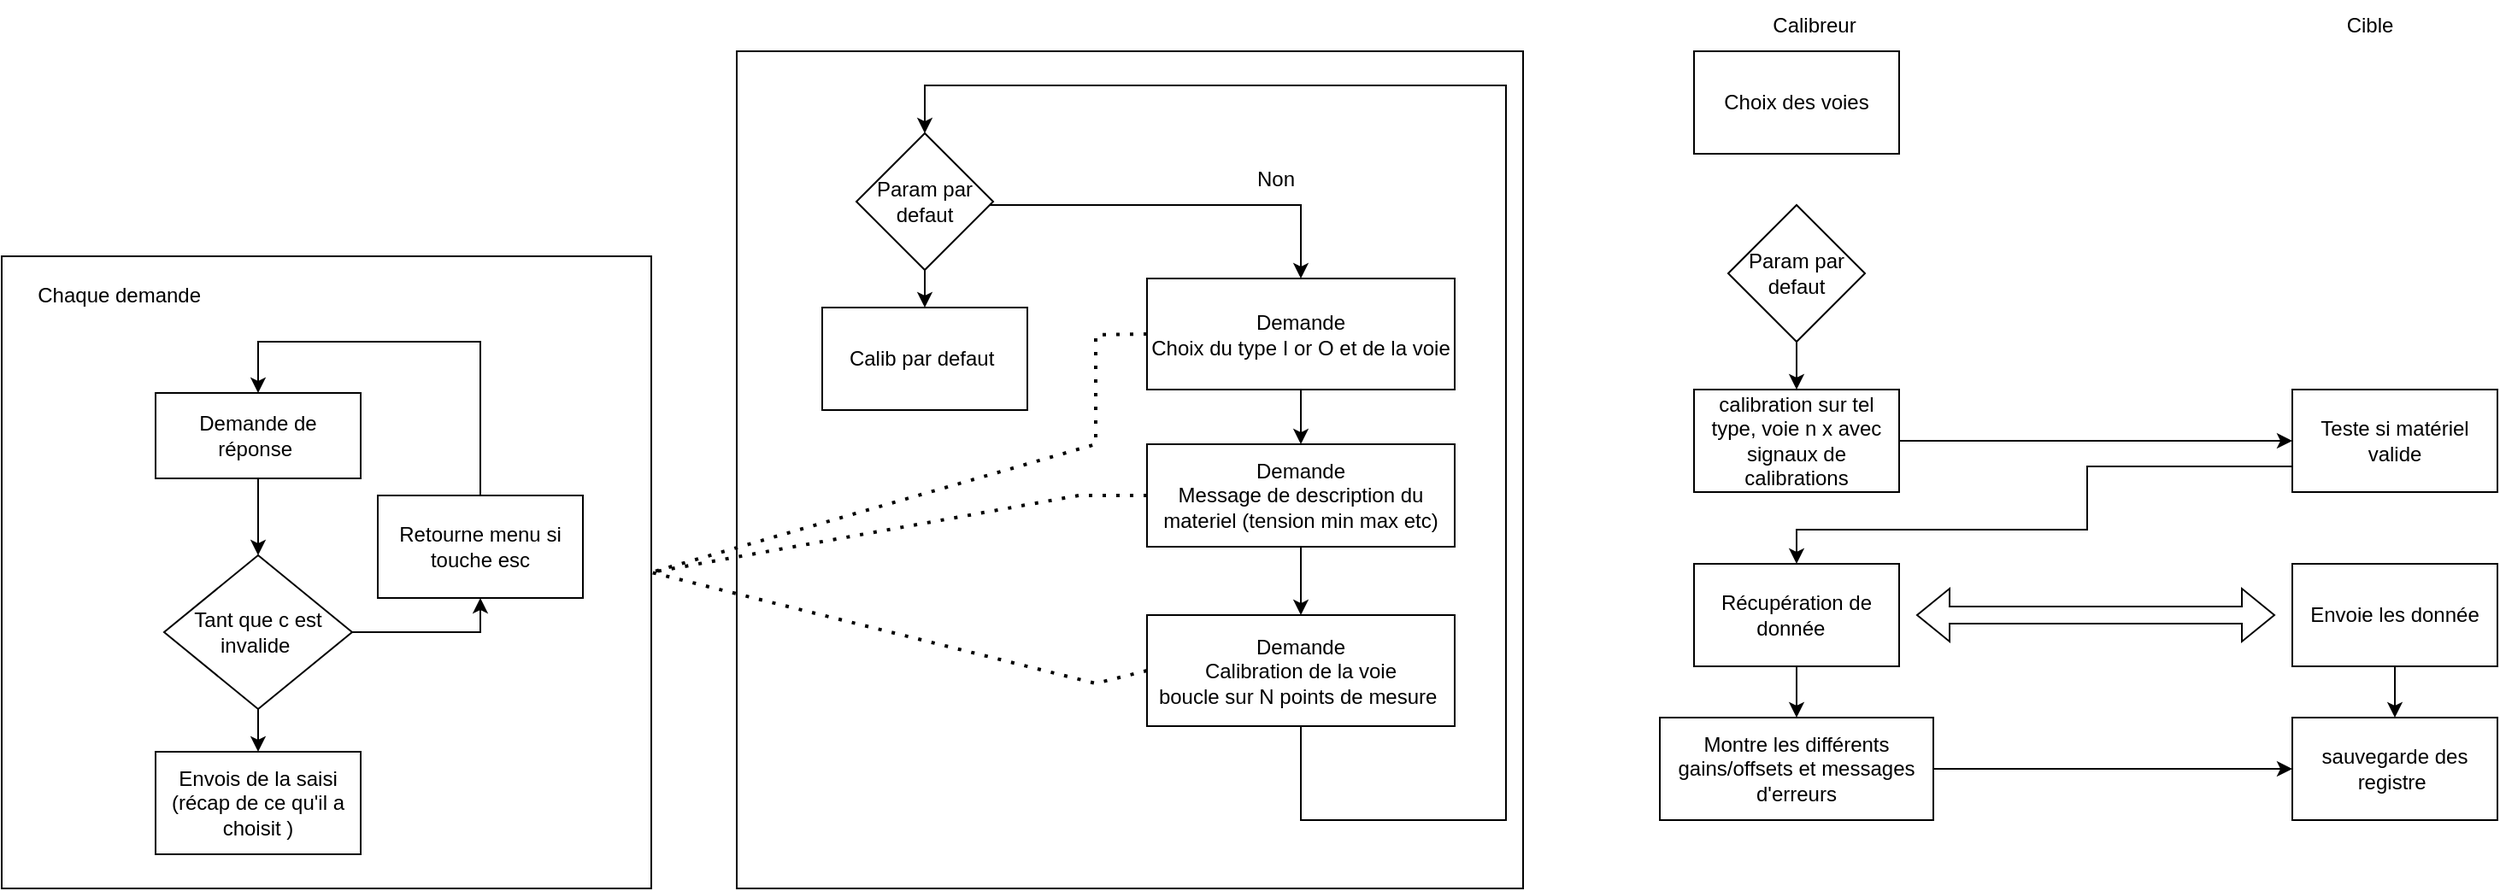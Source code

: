 <mxfile version="21.2.3" type="github">
  <diagram id="C5RBs43oDa-KdzZeNtuy" name="Page-1">
    <mxGraphModel dx="1995" dy="1853" grid="1" gridSize="10" guides="1" tooltips="1" connect="1" arrows="1" fold="1" page="1" pageScale="1" pageWidth="827" pageHeight="1169" math="0" shadow="0">
      <root>
        <mxCell id="WIyWlLk6GJQsqaUBKTNV-0" />
        <mxCell id="WIyWlLk6GJQsqaUBKTNV-1" parent="WIyWlLk6GJQsqaUBKTNV-0" />
        <mxCell id="dyF_wPC1HJIjlOY9AC5u-62" value="" style="rounded=0;whiteSpace=wrap;html=1;fillColor=none;" vertex="1" parent="WIyWlLk6GJQsqaUBKTNV-1">
          <mxGeometry x="390" y="-110" width="460" height="490" as="geometry" />
        </mxCell>
        <mxCell id="dyF_wPC1HJIjlOY9AC5u-2" value="" style="rounded=0;whiteSpace=wrap;html=1;allowArrows=1;fillColor=none;" vertex="1" parent="WIyWlLk6GJQsqaUBKTNV-1">
          <mxGeometry x="-40" y="10" width="380" height="370" as="geometry" />
        </mxCell>
        <mxCell id="dyF_wPC1HJIjlOY9AC5u-3" style="edgeStyle=orthogonalEdgeStyle;rounded=0;orthogonalLoop=1;jettySize=auto;html=1;entryX=0.5;entryY=0;entryDx=0;entryDy=0;" edge="1" parent="WIyWlLk6GJQsqaUBKTNV-1" source="dyF_wPC1HJIjlOY9AC5u-4" target="dyF_wPC1HJIjlOY9AC5u-8">
          <mxGeometry relative="1" as="geometry" />
        </mxCell>
        <mxCell id="dyF_wPC1HJIjlOY9AC5u-4" value="Demande&lt;br&gt;Choix du type I or O et de la voie" style="rounded=0;whiteSpace=wrap;html=1;" vertex="1" parent="WIyWlLk6GJQsqaUBKTNV-1">
          <mxGeometry x="630" y="23" width="180" height="65" as="geometry" />
        </mxCell>
        <mxCell id="dyF_wPC1HJIjlOY9AC5u-72" style="edgeStyle=orthogonalEdgeStyle;rounded=0;orthogonalLoop=1;jettySize=auto;html=1;entryX=0.5;entryY=0;entryDx=0;entryDy=0;" edge="1" parent="WIyWlLk6GJQsqaUBKTNV-1" source="dyF_wPC1HJIjlOY9AC5u-6" target="dyF_wPC1HJIjlOY9AC5u-65">
          <mxGeometry relative="1" as="geometry">
            <Array as="points">
              <mxPoint x="720" y="340" />
              <mxPoint x="840" y="340" />
              <mxPoint x="840" y="-90" />
              <mxPoint x="500" y="-90" />
            </Array>
          </mxGeometry>
        </mxCell>
        <mxCell id="dyF_wPC1HJIjlOY9AC5u-6" value="Demande&lt;br&gt;Calibration de la voie&lt;br&gt;boucle sur N points de mesure&amp;nbsp;" style="rounded=0;whiteSpace=wrap;html=1;" vertex="1" parent="WIyWlLk6GJQsqaUBKTNV-1">
          <mxGeometry x="630" y="220" width="180" height="65" as="geometry" />
        </mxCell>
        <mxCell id="dyF_wPC1HJIjlOY9AC5u-7" style="edgeStyle=orthogonalEdgeStyle;rounded=0;orthogonalLoop=1;jettySize=auto;html=1;" edge="1" parent="WIyWlLk6GJQsqaUBKTNV-1" source="dyF_wPC1HJIjlOY9AC5u-8" target="dyF_wPC1HJIjlOY9AC5u-6">
          <mxGeometry relative="1" as="geometry" />
        </mxCell>
        <mxCell id="dyF_wPC1HJIjlOY9AC5u-8" value="Demande&lt;br&gt;Message de description du materiel (tension min max etc)" style="rounded=0;whiteSpace=wrap;html=1;" vertex="1" parent="WIyWlLk6GJQsqaUBKTNV-1">
          <mxGeometry x="630" y="120" width="180" height="60" as="geometry" />
        </mxCell>
        <mxCell id="dyF_wPC1HJIjlOY9AC5u-9" value="" style="edgeStyle=orthogonalEdgeStyle;rounded=0;orthogonalLoop=1;jettySize=auto;html=1;" edge="1" parent="WIyWlLk6GJQsqaUBKTNV-1" source="dyF_wPC1HJIjlOY9AC5u-11" target="dyF_wPC1HJIjlOY9AC5u-14">
          <mxGeometry relative="1" as="geometry" />
        </mxCell>
        <mxCell id="dyF_wPC1HJIjlOY9AC5u-10" style="edgeStyle=orthogonalEdgeStyle;rounded=0;orthogonalLoop=1;jettySize=auto;html=1;entryX=0.5;entryY=1;entryDx=0;entryDy=0;" edge="1" parent="WIyWlLk6GJQsqaUBKTNV-1" source="dyF_wPC1HJIjlOY9AC5u-11" target="dyF_wPC1HJIjlOY9AC5u-26">
          <mxGeometry relative="1" as="geometry" />
        </mxCell>
        <mxCell id="dyF_wPC1HJIjlOY9AC5u-11" value="Tant que c est invalide&amp;nbsp;" style="rhombus;whiteSpace=wrap;html=1;" vertex="1" parent="WIyWlLk6GJQsqaUBKTNV-1">
          <mxGeometry x="55" y="185" width="110" height="90" as="geometry" />
        </mxCell>
        <mxCell id="dyF_wPC1HJIjlOY9AC5u-12" style="edgeStyle=orthogonalEdgeStyle;rounded=0;orthogonalLoop=1;jettySize=auto;html=1;" edge="1" parent="WIyWlLk6GJQsqaUBKTNV-1" source="dyF_wPC1HJIjlOY9AC5u-13" target="dyF_wPC1HJIjlOY9AC5u-11">
          <mxGeometry relative="1" as="geometry" />
        </mxCell>
        <mxCell id="dyF_wPC1HJIjlOY9AC5u-13" value="Demande de réponse&amp;nbsp;" style="rounded=0;whiteSpace=wrap;html=1;" vertex="1" parent="WIyWlLk6GJQsqaUBKTNV-1">
          <mxGeometry x="50" y="90" width="120" height="50" as="geometry" />
        </mxCell>
        <mxCell id="dyF_wPC1HJIjlOY9AC5u-14" value="Envois de la saisi (récap de ce qu&#39;il a choisit )" style="rounded=0;whiteSpace=wrap;html=1;" vertex="1" parent="WIyWlLk6GJQsqaUBKTNV-1">
          <mxGeometry x="50" y="300" width="120" height="60" as="geometry" />
        </mxCell>
        <mxCell id="dyF_wPC1HJIjlOY9AC5u-23" value="Chaque demande&amp;nbsp;" style="text;html=1;align=center;verticalAlign=middle;resizable=0;points=[];autosize=1;strokeColor=none;fillColor=none;" vertex="1" parent="WIyWlLk6GJQsqaUBKTNV-1">
          <mxGeometry x="-30" y="18" width="120" height="30" as="geometry" />
        </mxCell>
        <mxCell id="dyF_wPC1HJIjlOY9AC5u-25" style="edgeStyle=orthogonalEdgeStyle;rounded=0;orthogonalLoop=1;jettySize=auto;html=1;exitX=0.5;exitY=0;exitDx=0;exitDy=0;entryX=0.5;entryY=0;entryDx=0;entryDy=0;" edge="1" parent="WIyWlLk6GJQsqaUBKTNV-1" source="dyF_wPC1HJIjlOY9AC5u-26" target="dyF_wPC1HJIjlOY9AC5u-13">
          <mxGeometry relative="1" as="geometry">
            <Array as="points">
              <mxPoint x="240" y="60" />
              <mxPoint x="110" y="60" />
            </Array>
          </mxGeometry>
        </mxCell>
        <mxCell id="dyF_wPC1HJIjlOY9AC5u-26" value="Retourne menu si touche esc" style="rounded=0;whiteSpace=wrap;html=1;" vertex="1" parent="WIyWlLk6GJQsqaUBKTNV-1">
          <mxGeometry x="180" y="150" width="120" height="60" as="geometry" />
        </mxCell>
        <mxCell id="dyF_wPC1HJIjlOY9AC5u-29" value="" style="endArrow=none;dashed=1;html=1;dashPattern=1 3;strokeWidth=2;rounded=0;entryX=1;entryY=0.5;entryDx=0;entryDy=0;exitX=0;exitY=0.5;exitDx=0;exitDy=0;" edge="1" parent="WIyWlLk6GJQsqaUBKTNV-1" source="dyF_wPC1HJIjlOY9AC5u-4" target="dyF_wPC1HJIjlOY9AC5u-2">
          <mxGeometry width="50" height="50" relative="1" as="geometry">
            <mxPoint x="280" y="60" as="sourcePoint" />
            <mxPoint x="470" y="260" as="targetPoint" />
            <Array as="points">
              <mxPoint x="600" y="56" />
              <mxPoint x="600" y="120" />
            </Array>
          </mxGeometry>
        </mxCell>
        <mxCell id="dyF_wPC1HJIjlOY9AC5u-30" value="" style="endArrow=none;dashed=1;html=1;dashPattern=1 3;strokeWidth=2;rounded=0;exitX=0;exitY=0.5;exitDx=0;exitDy=0;entryX=1;entryY=0.5;entryDx=0;entryDy=0;" edge="1" parent="WIyWlLk6GJQsqaUBKTNV-1" source="dyF_wPC1HJIjlOY9AC5u-8" target="dyF_wPC1HJIjlOY9AC5u-2">
          <mxGeometry width="50" height="50" relative="1" as="geometry">
            <mxPoint x="300" y="80" as="sourcePoint" />
            <mxPoint x="410" y="215" as="targetPoint" />
            <Array as="points">
              <mxPoint x="590" y="150" />
            </Array>
          </mxGeometry>
        </mxCell>
        <mxCell id="dyF_wPC1HJIjlOY9AC5u-31" value="" style="endArrow=none;dashed=1;html=1;dashPattern=1 3;strokeWidth=2;rounded=0;entryX=1;entryY=0.5;entryDx=0;entryDy=0;exitX=0;exitY=0.5;exitDx=0;exitDy=0;" edge="1" parent="WIyWlLk6GJQsqaUBKTNV-1" source="dyF_wPC1HJIjlOY9AC5u-6" target="dyF_wPC1HJIjlOY9AC5u-2">
          <mxGeometry width="50" height="50" relative="1" as="geometry">
            <mxPoint x="280" y="170" as="sourcePoint" />
            <mxPoint x="410" y="215" as="targetPoint" />
            <Array as="points">
              <mxPoint x="600" y="260" />
            </Array>
          </mxGeometry>
        </mxCell>
        <mxCell id="dyF_wPC1HJIjlOY9AC5u-48" style="edgeStyle=orthogonalEdgeStyle;rounded=0;orthogonalLoop=1;jettySize=auto;html=1;exitX=1;exitY=0.5;exitDx=0;exitDy=0;entryX=0;entryY=0.5;entryDx=0;entryDy=0;" edge="1" parent="WIyWlLk6GJQsqaUBKTNV-1" source="dyF_wPC1HJIjlOY9AC5u-33" target="dyF_wPC1HJIjlOY9AC5u-47">
          <mxGeometry relative="1" as="geometry" />
        </mxCell>
        <mxCell id="dyF_wPC1HJIjlOY9AC5u-33" value="calibration sur tel type, voie n x avec signaux de calibrations" style="rounded=0;whiteSpace=wrap;html=1;" vertex="1" parent="WIyWlLk6GJQsqaUBKTNV-1">
          <mxGeometry x="950" y="88" width="120" height="60" as="geometry" />
        </mxCell>
        <mxCell id="dyF_wPC1HJIjlOY9AC5u-34" value="Calibreur" style="text;html=1;align=center;verticalAlign=middle;resizable=0;points=[];autosize=1;strokeColor=none;fillColor=none;" vertex="1" parent="WIyWlLk6GJQsqaUBKTNV-1">
          <mxGeometry x="985" y="-140" width="70" height="30" as="geometry" />
        </mxCell>
        <mxCell id="dyF_wPC1HJIjlOY9AC5u-35" value="Cible" style="text;html=1;align=center;verticalAlign=middle;resizable=0;points=[];autosize=1;strokeColor=none;fillColor=none;" vertex="1" parent="WIyWlLk6GJQsqaUBKTNV-1">
          <mxGeometry x="1320" y="-140" width="50" height="30" as="geometry" />
        </mxCell>
        <mxCell id="dyF_wPC1HJIjlOY9AC5u-42" value="" style="edgeStyle=orthogonalEdgeStyle;rounded=0;orthogonalLoop=1;jettySize=auto;html=1;" edge="1" parent="WIyWlLk6GJQsqaUBKTNV-1" source="dyF_wPC1HJIjlOY9AC5u-36" target="dyF_wPC1HJIjlOY9AC5u-39">
          <mxGeometry relative="1" as="geometry" />
        </mxCell>
        <mxCell id="dyF_wPC1HJIjlOY9AC5u-36" value="Récupération de donnée&amp;nbsp;&amp;nbsp;" style="rounded=0;whiteSpace=wrap;html=1;" vertex="1" parent="WIyWlLk6GJQsqaUBKTNV-1">
          <mxGeometry x="950" y="190" width="120" height="60" as="geometry" />
        </mxCell>
        <mxCell id="dyF_wPC1HJIjlOY9AC5u-52" value="" style="edgeStyle=orthogonalEdgeStyle;rounded=0;orthogonalLoop=1;jettySize=auto;html=1;" edge="1" parent="WIyWlLk6GJQsqaUBKTNV-1" source="dyF_wPC1HJIjlOY9AC5u-37" target="dyF_wPC1HJIjlOY9AC5u-40">
          <mxGeometry relative="1" as="geometry" />
        </mxCell>
        <mxCell id="dyF_wPC1HJIjlOY9AC5u-37" value="Envoie les donnée" style="rounded=0;whiteSpace=wrap;html=1;" vertex="1" parent="WIyWlLk6GJQsqaUBKTNV-1">
          <mxGeometry x="1300" y="190" width="120" height="60" as="geometry" />
        </mxCell>
        <mxCell id="dyF_wPC1HJIjlOY9AC5u-38" value="" style="shape=flexArrow;endArrow=classic;startArrow=classic;html=1;rounded=0;" edge="1" parent="WIyWlLk6GJQsqaUBKTNV-1">
          <mxGeometry width="100" height="100" relative="1" as="geometry">
            <mxPoint x="1080" y="220" as="sourcePoint" />
            <mxPoint x="1290" y="220" as="targetPoint" />
          </mxGeometry>
        </mxCell>
        <mxCell id="dyF_wPC1HJIjlOY9AC5u-44" style="edgeStyle=orthogonalEdgeStyle;rounded=0;orthogonalLoop=1;jettySize=auto;html=1;exitX=1;exitY=0.5;exitDx=0;exitDy=0;entryX=0;entryY=0.5;entryDx=0;entryDy=0;" edge="1" parent="WIyWlLk6GJQsqaUBKTNV-1" source="dyF_wPC1HJIjlOY9AC5u-39" target="dyF_wPC1HJIjlOY9AC5u-40">
          <mxGeometry relative="1" as="geometry" />
        </mxCell>
        <mxCell id="dyF_wPC1HJIjlOY9AC5u-39" value="Montre les différents gains/offsets et messages d&#39;erreurs" style="rounded=0;whiteSpace=wrap;html=1;" vertex="1" parent="WIyWlLk6GJQsqaUBKTNV-1">
          <mxGeometry x="930" y="280" width="160" height="60" as="geometry" />
        </mxCell>
        <mxCell id="dyF_wPC1HJIjlOY9AC5u-40" value="sauvegarde des registre&amp;nbsp;" style="rounded=0;whiteSpace=wrap;html=1;" vertex="1" parent="WIyWlLk6GJQsqaUBKTNV-1">
          <mxGeometry x="1300" y="280" width="120" height="60" as="geometry" />
        </mxCell>
        <mxCell id="dyF_wPC1HJIjlOY9AC5u-51" style="edgeStyle=orthogonalEdgeStyle;rounded=0;orthogonalLoop=1;jettySize=auto;html=1;exitX=0;exitY=0.75;exitDx=0;exitDy=0;entryX=0.5;entryY=0;entryDx=0;entryDy=0;" edge="1" parent="WIyWlLk6GJQsqaUBKTNV-1" source="dyF_wPC1HJIjlOY9AC5u-47" target="dyF_wPC1HJIjlOY9AC5u-36">
          <mxGeometry relative="1" as="geometry">
            <Array as="points">
              <mxPoint x="1180" y="133" />
              <mxPoint x="1180" y="170" />
              <mxPoint x="1010" y="170" />
            </Array>
          </mxGeometry>
        </mxCell>
        <mxCell id="dyF_wPC1HJIjlOY9AC5u-47" value="Teste si matériel valide" style="rounded=0;whiteSpace=wrap;html=1;" vertex="1" parent="WIyWlLk6GJQsqaUBKTNV-1">
          <mxGeometry x="1300" y="88" width="120" height="60" as="geometry" />
        </mxCell>
        <mxCell id="dyF_wPC1HJIjlOY9AC5u-56" style="edgeStyle=orthogonalEdgeStyle;rounded=0;orthogonalLoop=1;jettySize=auto;html=1;exitX=0.5;exitY=1;exitDx=0;exitDy=0;entryX=0.5;entryY=0;entryDx=0;entryDy=0;" edge="1" parent="WIyWlLk6GJQsqaUBKTNV-1" source="dyF_wPC1HJIjlOY9AC5u-53" target="dyF_wPC1HJIjlOY9AC5u-33">
          <mxGeometry relative="1" as="geometry" />
        </mxCell>
        <mxCell id="dyF_wPC1HJIjlOY9AC5u-53" value="Param par defaut" style="rhombus;whiteSpace=wrap;html=1;" vertex="1" parent="WIyWlLk6GJQsqaUBKTNV-1">
          <mxGeometry x="970" y="-20" width="80" height="80" as="geometry" />
        </mxCell>
        <mxCell id="dyF_wPC1HJIjlOY9AC5u-55" value="Non" style="text;html=1;align=center;verticalAlign=middle;resizable=0;points=[];autosize=1;strokeColor=none;fillColor=none;" vertex="1" parent="WIyWlLk6GJQsqaUBKTNV-1">
          <mxGeometry x="680" y="-50" width="50" height="30" as="geometry" />
        </mxCell>
        <mxCell id="dyF_wPC1HJIjlOY9AC5u-73" style="edgeStyle=orthogonalEdgeStyle;rounded=0;orthogonalLoop=1;jettySize=auto;html=1;entryX=0.5;entryY=0;entryDx=0;entryDy=0;" edge="1" parent="WIyWlLk6GJQsqaUBKTNV-1" source="dyF_wPC1HJIjlOY9AC5u-65" target="dyF_wPC1HJIjlOY9AC5u-4">
          <mxGeometry relative="1" as="geometry">
            <Array as="points">
              <mxPoint x="720" y="-20" />
            </Array>
          </mxGeometry>
        </mxCell>
        <mxCell id="dyF_wPC1HJIjlOY9AC5u-78" value="" style="edgeStyle=orthogonalEdgeStyle;rounded=0;orthogonalLoop=1;jettySize=auto;html=1;" edge="1" parent="WIyWlLk6GJQsqaUBKTNV-1" source="dyF_wPC1HJIjlOY9AC5u-65" target="dyF_wPC1HJIjlOY9AC5u-77">
          <mxGeometry relative="1" as="geometry" />
        </mxCell>
        <mxCell id="dyF_wPC1HJIjlOY9AC5u-65" value="Param par defaut" style="rhombus;whiteSpace=wrap;html=1;" vertex="1" parent="WIyWlLk6GJQsqaUBKTNV-1">
          <mxGeometry x="460" y="-62" width="80" height="80" as="geometry" />
        </mxCell>
        <mxCell id="dyF_wPC1HJIjlOY9AC5u-74" value="Choix des voies" style="whiteSpace=wrap;html=1;" vertex="1" parent="WIyWlLk6GJQsqaUBKTNV-1">
          <mxGeometry x="950" y="-110" width="120" height="60" as="geometry" />
        </mxCell>
        <mxCell id="dyF_wPC1HJIjlOY9AC5u-75" style="edgeStyle=orthogonalEdgeStyle;rounded=0;orthogonalLoop=1;jettySize=auto;html=1;exitX=0.5;exitY=1;exitDx=0;exitDy=0;" edge="1" parent="WIyWlLk6GJQsqaUBKTNV-1" source="dyF_wPC1HJIjlOY9AC5u-74" target="dyF_wPC1HJIjlOY9AC5u-74">
          <mxGeometry relative="1" as="geometry" />
        </mxCell>
        <mxCell id="dyF_wPC1HJIjlOY9AC5u-77" value="Calib par defaut&amp;nbsp;" style="rounded=0;whiteSpace=wrap;html=1;" vertex="1" parent="WIyWlLk6GJQsqaUBKTNV-1">
          <mxGeometry x="440" y="40" width="120" height="60" as="geometry" />
        </mxCell>
      </root>
    </mxGraphModel>
  </diagram>
</mxfile>
